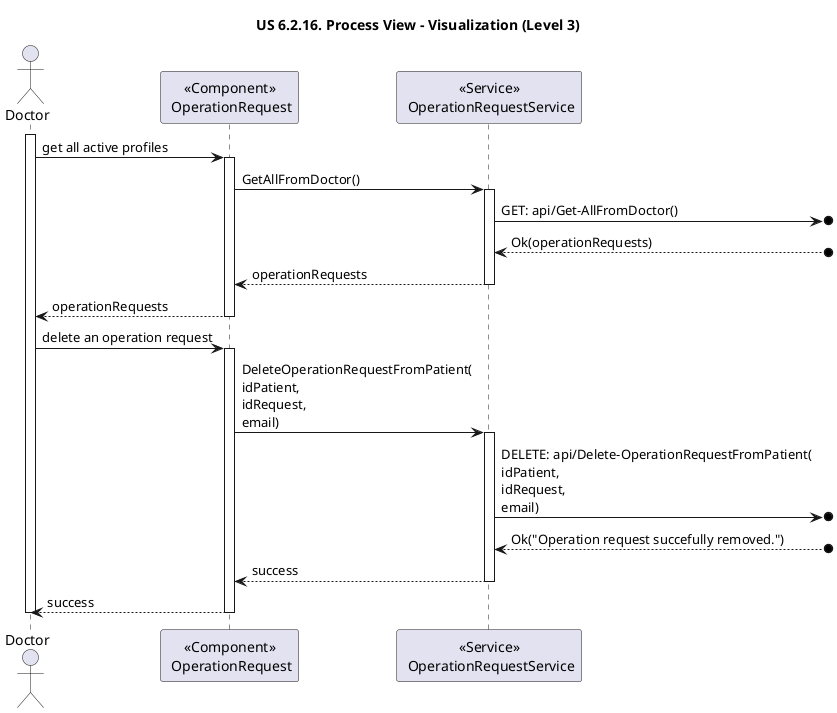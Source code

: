 @startuml
title "US 6.2.16. Process View - Visualization (Level 3)"

actor Doctor
participant "<<Component>>\n OperationRequest" as USER
participant "<<Service>>\n OperationRequestService" as SERV

activate Doctor
    Doctor -> USER : get all active profiles
    activate USER
        USER -> SERV : GetAllFromDoctor()
        activate SERV
            SERV ->o] : GET: api/Get-AllFromDoctor()
            SERV <--o] : Ok(operationRequests)
            SERV --> USER : operationRequests
        deactivate SERV
        USER --> Doctor : operationRequests
    deactivate USER

    Doctor -> USER : delete an operation request
        activate USER
            USER -> SERV : DeleteOperationRequestFromPatient(\nidPatient,\nidRequest,\nemail)
            activate SERV
                SERV ->o] : DELETE: api/Delete-OperationRequestFromPatient(\nidPatient,\nidRequest,\nemail)
                SERV <--o] : Ok("Operation request succefully removed.")
                SERV --> USER : success
            deactivate SERV
            USER --> Doctor : success
        deactivate USER
deactivate Doctor
@enduml